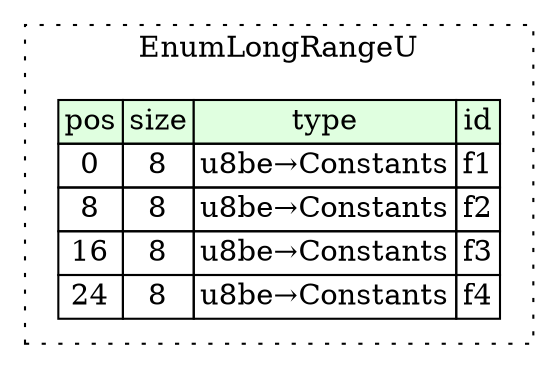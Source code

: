 digraph {
	rankdir=LR;
	node [shape=plaintext];
	subgraph cluster__enum_long_range_u {
		label="EnumLongRangeU";
		graph[style=dotted];

		enum_long_range_u__seq [label=<<TABLE BORDER="0" CELLBORDER="1" CELLSPACING="0">
			<TR><TD BGCOLOR="#E0FFE0">pos</TD><TD BGCOLOR="#E0FFE0">size</TD><TD BGCOLOR="#E0FFE0">type</TD><TD BGCOLOR="#E0FFE0">id</TD></TR>
			<TR><TD PORT="f1_pos">0</TD><TD PORT="f1_size">8</TD><TD>u8be→Constants</TD><TD PORT="f1_type">f1</TD></TR>
			<TR><TD PORT="f2_pos">8</TD><TD PORT="f2_size">8</TD><TD>u8be→Constants</TD><TD PORT="f2_type">f2</TD></TR>
			<TR><TD PORT="f3_pos">16</TD><TD PORT="f3_size">8</TD><TD>u8be→Constants</TD><TD PORT="f3_type">f3</TD></TR>
			<TR><TD PORT="f4_pos">24</TD><TD PORT="f4_size">8</TD><TD>u8be→Constants</TD><TD PORT="f4_type">f4</TD></TR>
		</TABLE>>];
	}
}
